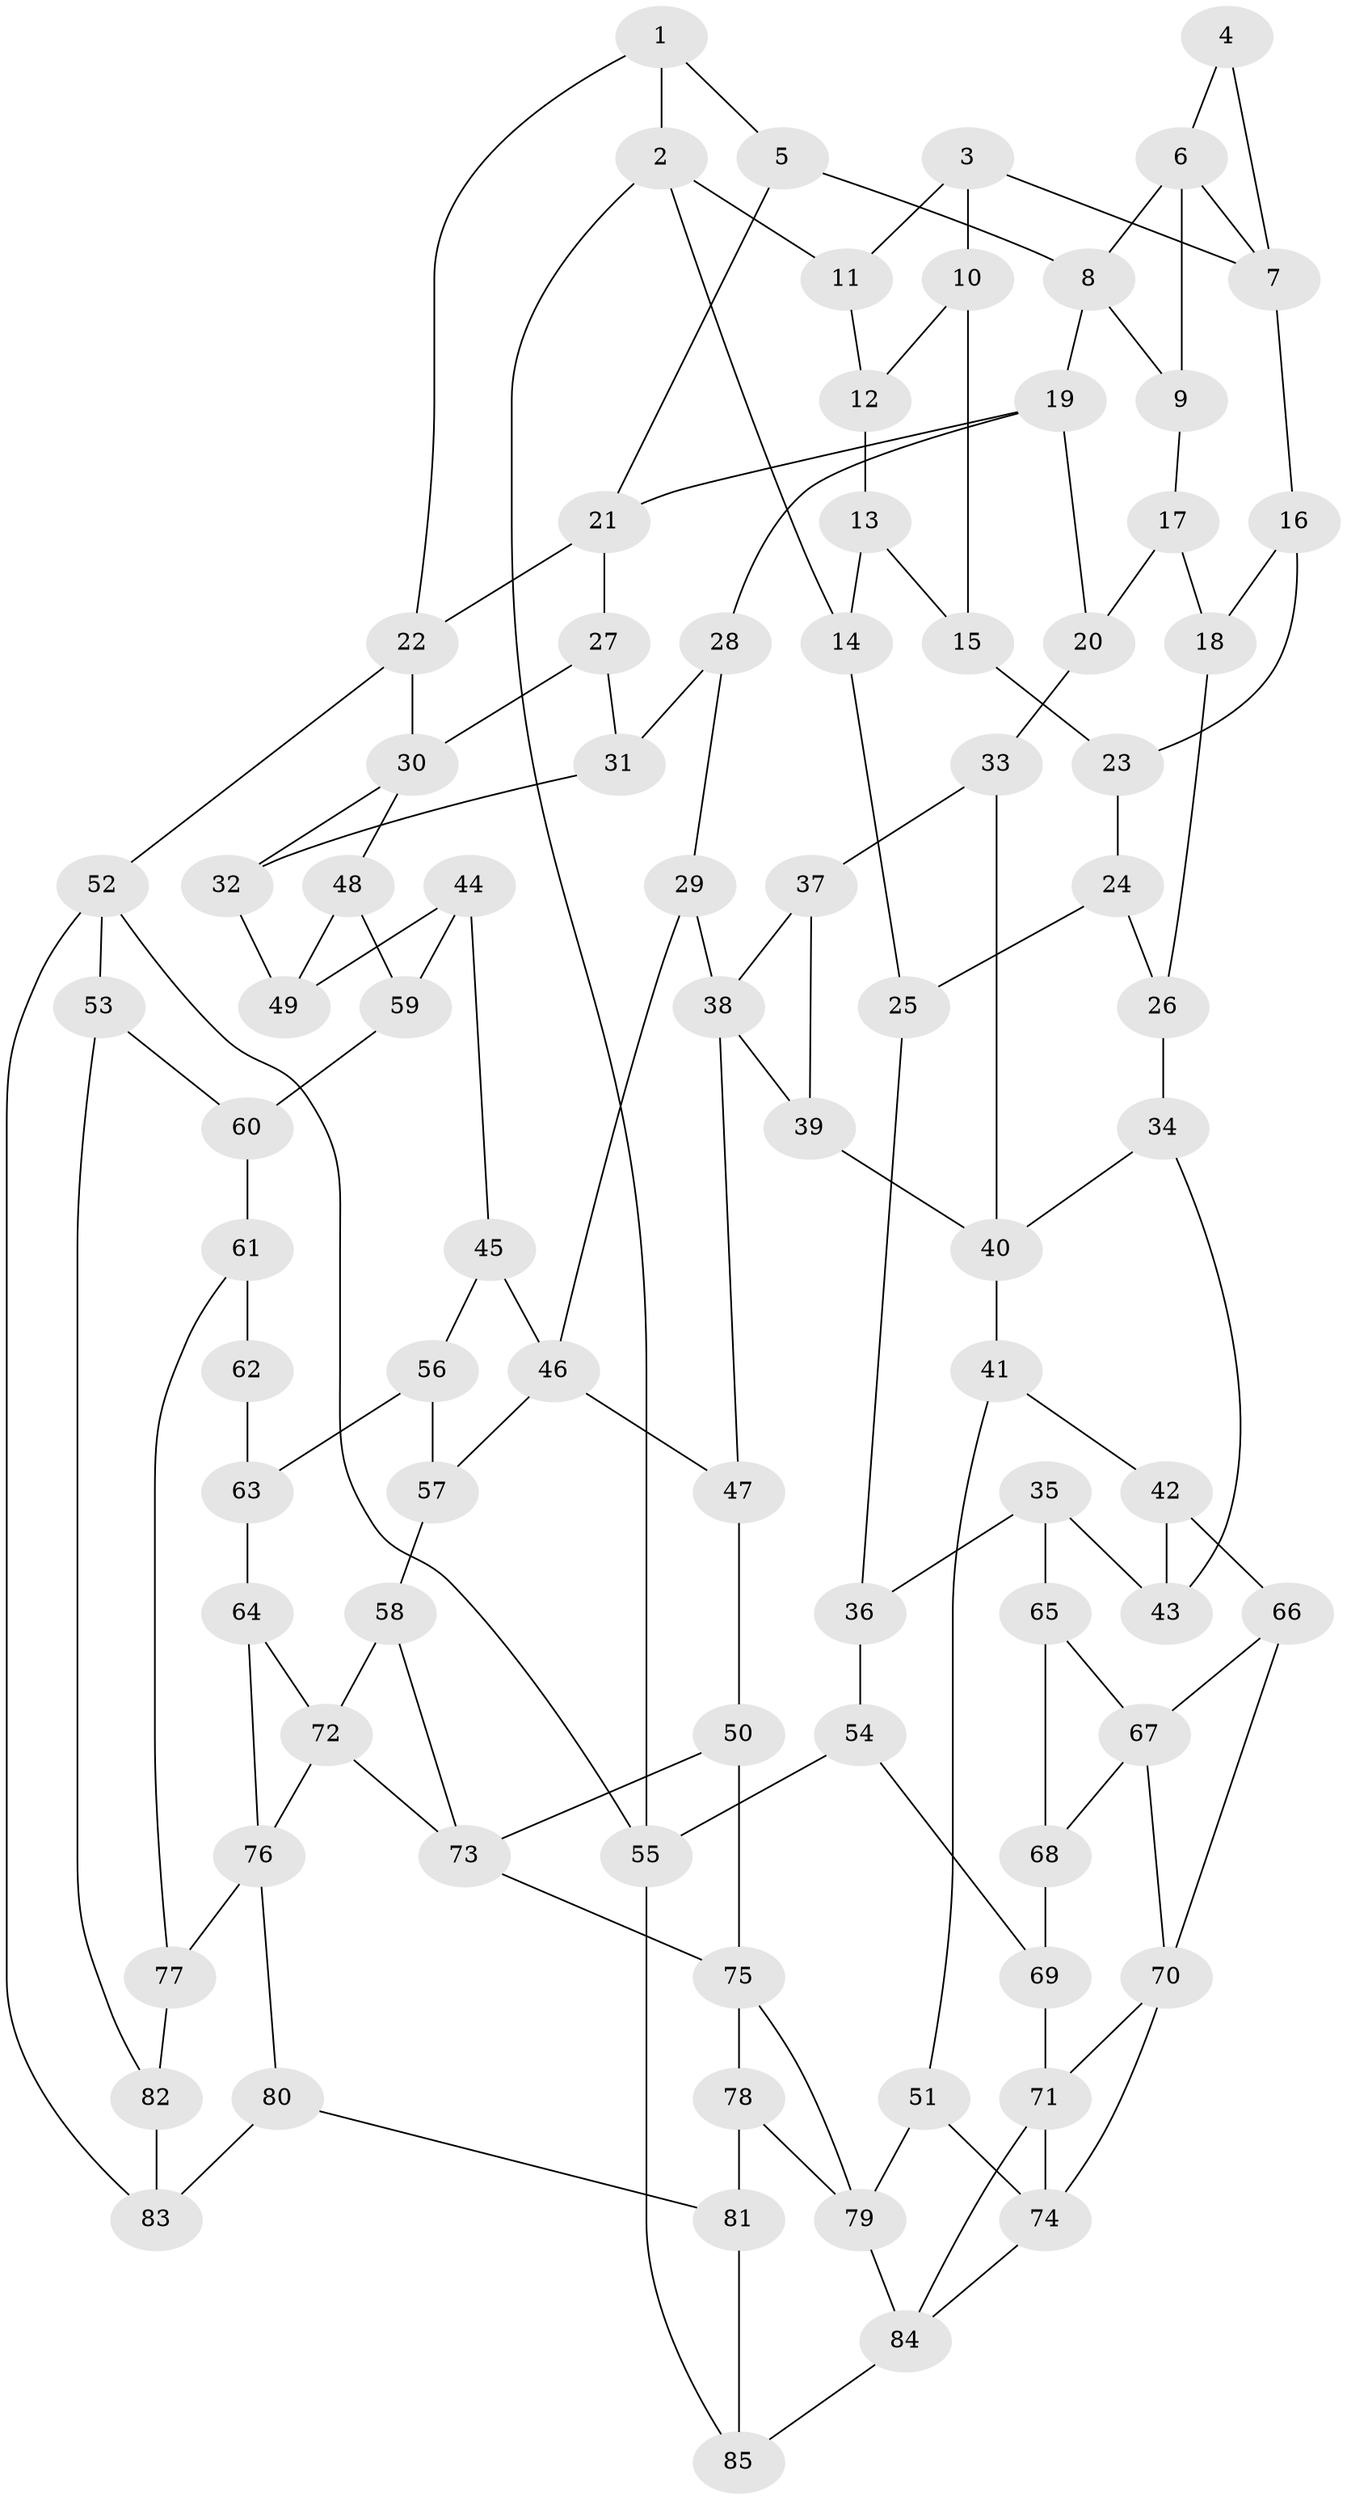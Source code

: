 // original degree distribution, {3: 0.04132231404958678, 6: 0.256198347107438, 5: 0.47107438016528924, 4: 0.23140495867768596}
// Generated by graph-tools (version 1.1) at 2025/38/03/04/25 23:38:29]
// undirected, 85 vertices, 138 edges
graph export_dot {
  node [color=gray90,style=filled];
  1;
  2;
  3;
  4;
  5;
  6;
  7;
  8;
  9;
  10;
  11;
  12;
  13;
  14;
  15;
  16;
  17;
  18;
  19;
  20;
  21;
  22;
  23;
  24;
  25;
  26;
  27;
  28;
  29;
  30;
  31;
  32;
  33;
  34;
  35;
  36;
  37;
  38;
  39;
  40;
  41;
  42;
  43;
  44;
  45;
  46;
  47;
  48;
  49;
  50;
  51;
  52;
  53;
  54;
  55;
  56;
  57;
  58;
  59;
  60;
  61;
  62;
  63;
  64;
  65;
  66;
  67;
  68;
  69;
  70;
  71;
  72;
  73;
  74;
  75;
  76;
  77;
  78;
  79;
  80;
  81;
  82;
  83;
  84;
  85;
  1 -- 2 [weight=1.0];
  1 -- 5 [weight=1.0];
  1 -- 22 [weight=1.0];
  2 -- 11 [weight=1.0];
  2 -- 14 [weight=1.0];
  2 -- 55 [weight=1.0];
  3 -- 7 [weight=1.0];
  3 -- 10 [weight=1.0];
  3 -- 11 [weight=1.0];
  4 -- 6 [weight=1.0];
  4 -- 7 [weight=1.0];
  5 -- 8 [weight=1.0];
  5 -- 21 [weight=1.0];
  6 -- 7 [weight=1.0];
  6 -- 8 [weight=1.0];
  6 -- 9 [weight=1.0];
  7 -- 16 [weight=1.0];
  8 -- 9 [weight=1.0];
  8 -- 19 [weight=1.0];
  9 -- 17 [weight=1.0];
  10 -- 12 [weight=1.0];
  10 -- 15 [weight=1.0];
  11 -- 12 [weight=1.0];
  12 -- 13 [weight=1.0];
  13 -- 14 [weight=1.0];
  13 -- 15 [weight=1.0];
  14 -- 25 [weight=1.0];
  15 -- 23 [weight=2.0];
  16 -- 18 [weight=1.0];
  16 -- 23 [weight=1.0];
  17 -- 18 [weight=1.0];
  17 -- 20 [weight=1.0];
  18 -- 26 [weight=1.0];
  19 -- 20 [weight=1.0];
  19 -- 21 [weight=1.0];
  19 -- 28 [weight=1.0];
  20 -- 33 [weight=1.0];
  21 -- 22 [weight=1.0];
  21 -- 27 [weight=1.0];
  22 -- 30 [weight=1.0];
  22 -- 52 [weight=1.0];
  23 -- 24 [weight=1.0];
  24 -- 25 [weight=1.0];
  24 -- 26 [weight=1.0];
  25 -- 36 [weight=1.0];
  26 -- 34 [weight=1.0];
  27 -- 30 [weight=1.0];
  27 -- 31 [weight=1.0];
  28 -- 29 [weight=1.0];
  28 -- 31 [weight=2.0];
  29 -- 38 [weight=1.0];
  29 -- 46 [weight=1.0];
  30 -- 32 [weight=1.0];
  30 -- 48 [weight=1.0];
  31 -- 32 [weight=1.0];
  32 -- 49 [weight=2.0];
  33 -- 37 [weight=2.0];
  33 -- 40 [weight=1.0];
  34 -- 40 [weight=1.0];
  34 -- 43 [weight=1.0];
  35 -- 36 [weight=1.0];
  35 -- 43 [weight=1.0];
  35 -- 65 [weight=1.0];
  36 -- 54 [weight=1.0];
  37 -- 38 [weight=1.0];
  37 -- 39 [weight=1.0];
  38 -- 39 [weight=1.0];
  38 -- 47 [weight=1.0];
  39 -- 40 [weight=1.0];
  40 -- 41 [weight=1.0];
  41 -- 42 [weight=1.0];
  41 -- 51 [weight=1.0];
  42 -- 43 [weight=1.0];
  42 -- 66 [weight=1.0];
  44 -- 45 [weight=1.0];
  44 -- 49 [weight=1.0];
  44 -- 59 [weight=1.0];
  45 -- 46 [weight=1.0];
  45 -- 56 [weight=1.0];
  46 -- 47 [weight=1.0];
  46 -- 57 [weight=1.0];
  47 -- 50 [weight=1.0];
  48 -- 49 [weight=1.0];
  48 -- 59 [weight=1.0];
  50 -- 73 [weight=1.0];
  50 -- 75 [weight=1.0];
  51 -- 74 [weight=1.0];
  51 -- 79 [weight=1.0];
  52 -- 53 [weight=1.0];
  52 -- 55 [weight=1.0];
  52 -- 83 [weight=1.0];
  53 -- 60 [weight=1.0];
  53 -- 82 [weight=1.0];
  54 -- 55 [weight=1.0];
  54 -- 69 [weight=1.0];
  55 -- 85 [weight=1.0];
  56 -- 57 [weight=1.0];
  56 -- 63 [weight=1.0];
  57 -- 58 [weight=1.0];
  58 -- 72 [weight=1.0];
  58 -- 73 [weight=1.0];
  59 -- 60 [weight=2.0];
  60 -- 61 [weight=1.0];
  61 -- 62 [weight=1.0];
  61 -- 77 [weight=1.0];
  62 -- 63 [weight=2.0];
  63 -- 64 [weight=1.0];
  64 -- 72 [weight=1.0];
  64 -- 76 [weight=1.0];
  65 -- 67 [weight=1.0];
  65 -- 68 [weight=1.0];
  66 -- 67 [weight=1.0];
  66 -- 70 [weight=1.0];
  67 -- 68 [weight=1.0];
  67 -- 70 [weight=1.0];
  68 -- 69 [weight=1.0];
  69 -- 71 [weight=1.0];
  70 -- 71 [weight=1.0];
  70 -- 74 [weight=1.0];
  71 -- 74 [weight=1.0];
  71 -- 84 [weight=1.0];
  72 -- 73 [weight=1.0];
  72 -- 76 [weight=1.0];
  73 -- 75 [weight=1.0];
  74 -- 84 [weight=1.0];
  75 -- 78 [weight=1.0];
  75 -- 79 [weight=1.0];
  76 -- 77 [weight=1.0];
  76 -- 80 [weight=1.0];
  77 -- 82 [weight=2.0];
  78 -- 79 [weight=1.0];
  78 -- 81 [weight=1.0];
  79 -- 84 [weight=1.0];
  80 -- 81 [weight=1.0];
  80 -- 83 [weight=1.0];
  81 -- 85 [weight=1.0];
  82 -- 83 [weight=1.0];
  84 -- 85 [weight=1.0];
}
